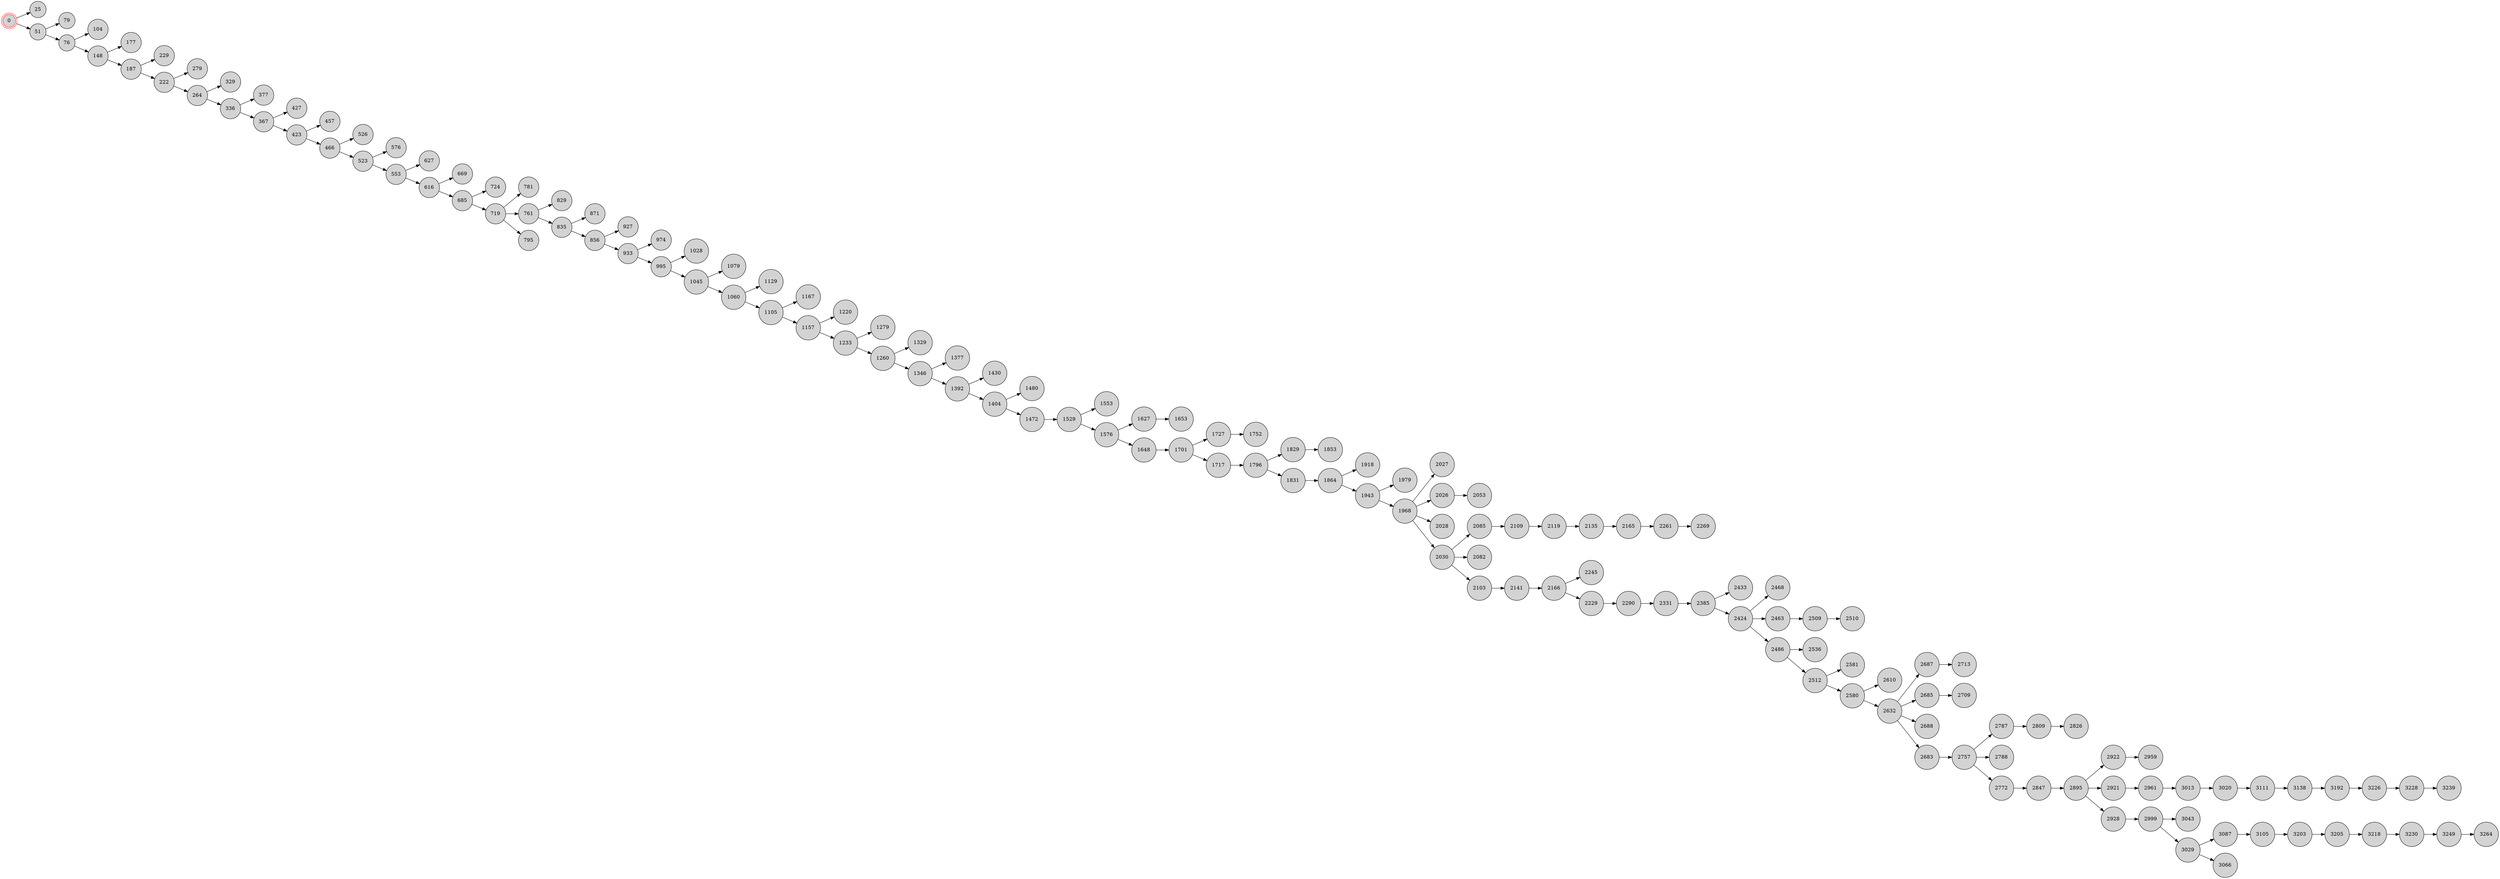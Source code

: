 digraph BlockchainTree {
    rankdir=LR;
    node [shape=circle, style=filled, fillcolor=lightgray];

    0 [shape=doublecircle, color=red];
    0 -> 25;
    0 -> 51;
    51 -> 79;
    51 -> 76;
    76 -> 104;
    76 -> 148;
    148 -> 177;
    148 -> 187;
    187 -> 229;
    187 -> 222;
    222 -> 279;
    222 -> 264;
    264 -> 329;
    264 -> 336;
    336 -> 377;
    336 -> 367;
    367 -> 427;
    367 -> 423;
    423 -> 457;
    423 -> 466;
    466 -> 526;
    466 -> 523;
    523 -> 576;
    523 -> 553;
    553 -> 627;
    553 -> 616;
    616 -> 669;
    616 -> 685;
    685 -> 724;
    685 -> 719;
    719 -> 781;
    719 -> 761;
    761 -> 829;
    719 -> 795;
    761 -> 835;
    835 -> 871;
    835 -> 856;
    856 -> 927;
    856 -> 933;
    933 -> 974;
    933 -> 995;
    995 -> 1028;
    995 -> 1045;
    1045 -> 1079;
    1045 -> 1060;
    1060 -> 1129;
    1060 -> 1105;
    1105 -> 1167;
    1105 -> 1157;
    1157 -> 1220;
    1157 -> 1233;
    1233 -> 1279;
    1233 -> 1260;
    1260 -> 1329;
    1260 -> 1346;
    1346 -> 1377;
    1346 -> 1392;
    1392 -> 1430;
    1392 -> 1404;
    1404 -> 1480;
    1404 -> 1472;
    1472 -> 1529;
    1529 -> 1553;
    1529 -> 1576;
    1576 -> 1627;
    1627 -> 1653;
    1576 -> 1648;
    1648 -> 1701;
    1701 -> 1727;
    1727 -> 1752;
    1701 -> 1717;
    1717 -> 1796;
    1796 -> 1829;
    1829 -> 1853;
    1796 -> 1831;
    1831 -> 1864;
    1864 -> 1918;
    1864 -> 1943;
    1943 -> 1979;
    1943 -> 1968;
    1968 -> 2027;
    1968 -> 2026;
    1968 -> 2028;
    1968 -> 2030;
    2030 -> 2085;
    2026 -> 2053;
    2085 -> 2109;
    2109 -> 2119;
    2030 -> 2082;
    2119 -> 2135;
    2030 -> 2103;
    2135 -> 2165;
    2103 -> 2141;
    2141 -> 2166;
    2165 -> 2261;
    2166 -> 2245;
    2261 -> 2269;
    2166 -> 2229;
    2229 -> 2290;
    2290 -> 2331;
    2331 -> 2385;
    2385 -> 2433;
    2385 -> 2424;
    2424 -> 2468;
    2424 -> 2463;
    2463 -> 2509;
    2424 -> 2486;
    2486 -> 2536;
    2486 -> 2512;
    2512 -> 2581;
    2509 -> 2510;
    2512 -> 2580;
    2580 -> 2610;
    2580 -> 2632;
    2632 -> 2687;
    2632 -> 2685;
    2687 -> 2713;
    2632 -> 2688;
    2632 -> 2683;
    2685 -> 2709;
    2683 -> 2757;
    2757 -> 2787;
    2787 -> 2809;
    2757 -> 2788;
    2809 -> 2826;
    2757 -> 2772;
    2772 -> 2847;
    2847 -> 2895;
    2895 -> 2922;
    2922 -> 2959;
    2895 -> 2921;
    2895 -> 2928;
    2921 -> 2961;
    2961 -> 3013;
    2928 -> 2999;
    2999 -> 3043;
    2999 -> 3029;
    3029 -> 3087;
    3087 -> 3105;
    3013 -> 3020;
    3020 -> 3111;
    3029 -> 3066;
    3111 -> 3138;
    3105 -> 3203;
    3203 -> 3205;
    3205 -> 3218;
    3138 -> 3192;
    3192 -> 3226;
    3218 -> 3230;
    3226 -> 3228;
    3230 -> 3249;
    3228 -> 3239;
    3249 -> 3264;
}
